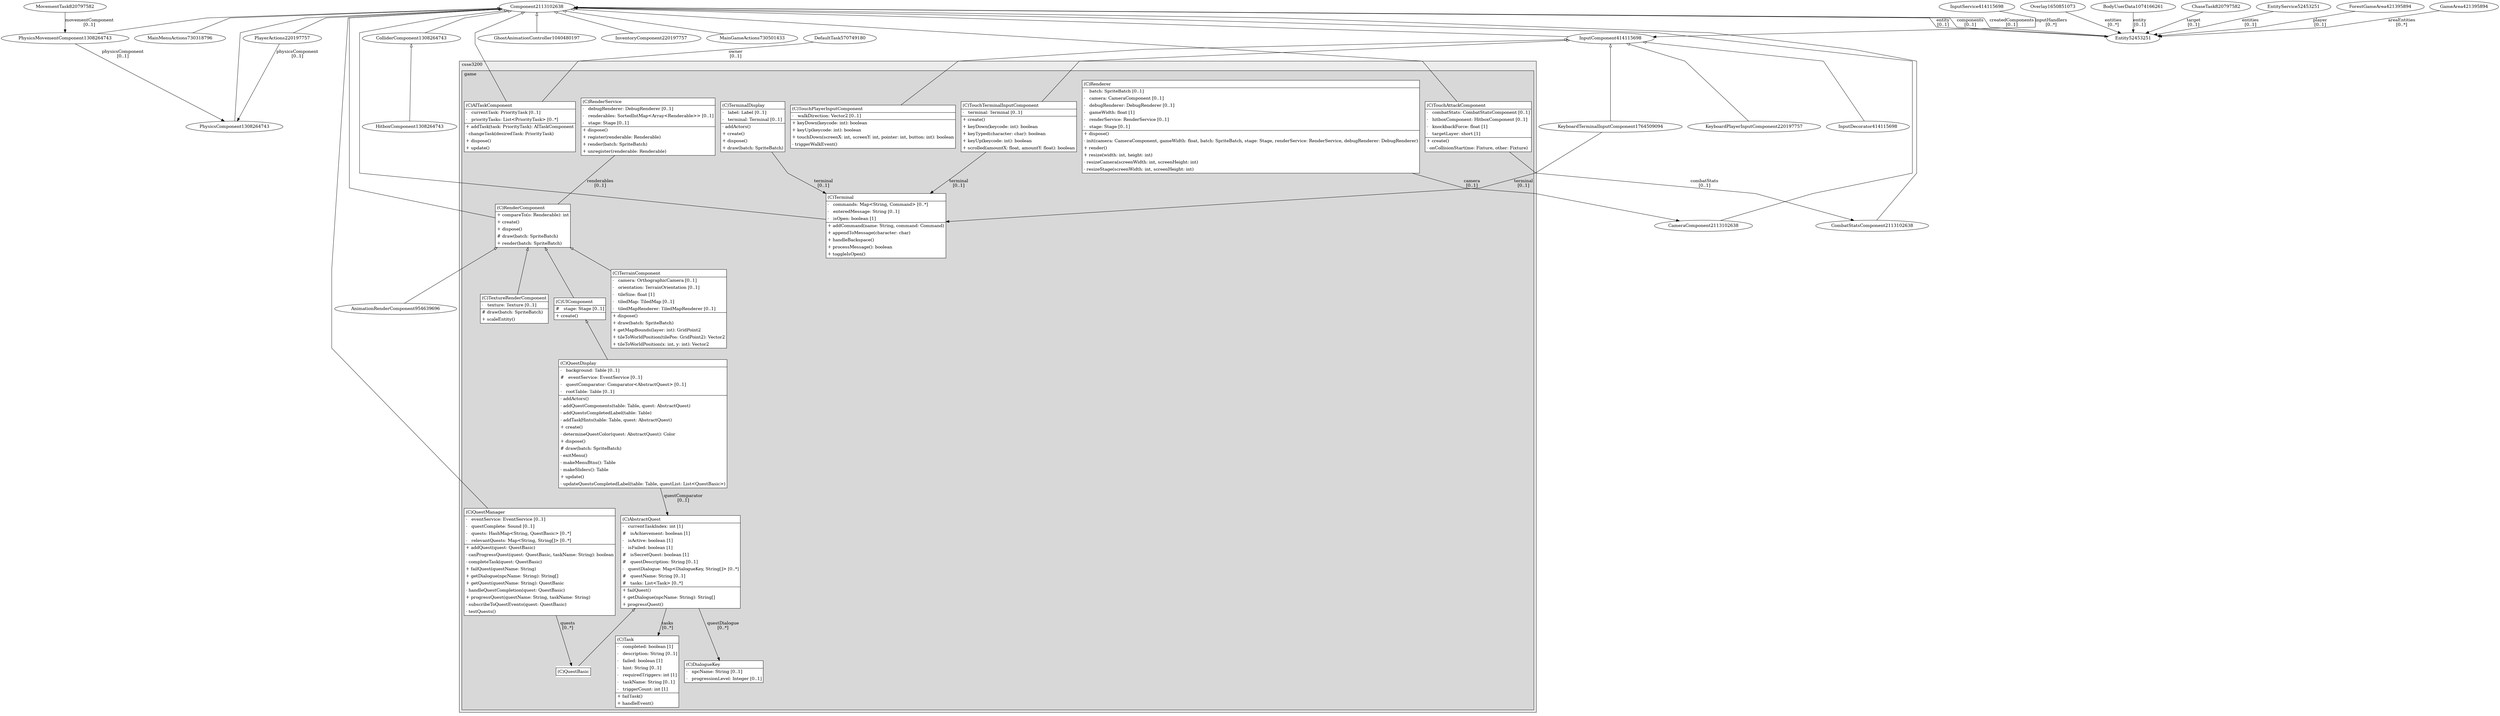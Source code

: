 @startuml

/' diagram meta data start
config=StructureConfiguration;
{
  "projectClassification": {
    "searchMode": "OpenProject", // OpenProject, AllProjects
    "includedProjects": "",
    "pathEndKeywords": "*.impl",
    "isClientPath": "",
    "isClientName": "",
    "isTestPath": "",
    "isTestName": "",
    "isMappingPath": "",
    "isMappingName": "",
    "isDataAccessPath": "",
    "isDataAccessName": "",
    "isDataStructurePath": "",
    "isDataStructureName": "",
    "isInterfaceStructuresPath": "",
    "isInterfaceStructuresName": "",
    "isEntryPointPath": "",
    "isEntryPointName": "",
    "treatFinalFieldsAsMandatory": false
  },
  "graphRestriction": {
    "classPackageExcludeFilter": "",
    "classPackageIncludeFilter": "",
    "classNameExcludeFilter": "",
    "classNameIncludeFilter": "",
    "methodNameExcludeFilter": "",
    "methodNameIncludeFilter": "",
    "removeByInheritance": "", // inheritance/annotation based filtering is done in a second step
    "removeByAnnotation": "",
    "removeByClassPackage": "", // cleanup the graph after inheritance/annotation based filtering is done
    "removeByClassName": "",
    "cutMappings": false,
    "cutEnum": true,
    "cutTests": true,
    "cutClient": true,
    "cutDataAccess": false,
    "cutInterfaceStructures": false,
    "cutDataStructures": false,
    "cutGetterAndSetter": true,
    "cutConstructors": true
  },
  "graphTraversal": {
    "forwardDepth": 6,
    "backwardDepth": 6,
    "classPackageExcludeFilter": "",
    "classPackageIncludeFilter": "",
    "classNameExcludeFilter": "",
    "classNameIncludeFilter": "",
    "methodNameExcludeFilter": "",
    "methodNameIncludeFilter": "",
    "hideMappings": false,
    "hideDataStructures": false,
    "hidePrivateMethods": true,
    "hideInterfaceCalls": true, // indirection: implementation -> interface (is hidden) -> implementation
    "onlyShowApplicationEntryPoints": false, // root node is included
    "useMethodCallsForStructureDiagram": "ForwardOnly" // ForwardOnly, BothDirections, No
  },
  "details": {
    "aggregation": "GroupByClass", // ByClass, GroupByClass, None
    "showClassGenericTypes": true,
    "showMethods": true,
    "showMethodParameterNames": true,
    "showMethodParameterTypes": true,
    "showMethodReturnType": true,
    "showPackageLevels": 2,
    "showDetailedClassStructure": true
  },
  "rootClass": "com.csse3200.game.components.quests.QuestBasic",
  "extensionCallbackMethod": "" // qualified.class.name#methodName - signature: public static String method(String)
}
diagram meta data end '/



digraph g {
    rankdir="TB"
    splines=polyline
    

'nodes 
subgraph cluster_1184530847 { 
   	label=csse3200
	labeljust=l
	fillcolor="#ececec"
	style=filled
   
   subgraph cluster_144169823 { 
   	label=game
	labeljust=l
	fillcolor="#d8d8d8"
	style=filled
   
   AITaskComponent570749180[
	label=<<TABLE BORDER="1" CELLBORDER="0" CELLPADDING="4" CELLSPACING="0">
<TR><TD ALIGN="LEFT" >(C)AITaskComponent</TD></TR>
<HR/>
<TR><TD ALIGN="LEFT" >-   currentTask: PriorityTask [0..1]</TD></TR>
<TR><TD ALIGN="LEFT" >-   priorityTasks: List&lt;PriorityTask&gt; [0..*]</TD></TR>
<HR/>
<TR><TD ALIGN="LEFT" >+ addTask(task: PriorityTask): AITaskComponent</TD></TR>
<TR><TD ALIGN="LEFT" >- changeTask(desiredTask: PriorityTask)</TD></TR>
<TR><TD ALIGN="LEFT" >+ dispose()</TD></TR>
<TR><TD ALIGN="LEFT" >+ update()</TD></TR>
</TABLE>>
	style=filled
	margin=0
	shape=plaintext
	fillcolor="#FFFFFF"
];

AbstractQuest257252461[
	label=<<TABLE BORDER="1" CELLBORDER="0" CELLPADDING="4" CELLSPACING="0">
<TR><TD ALIGN="LEFT" >(C)AbstractQuest</TD></TR>
<HR/>
<TR><TD ALIGN="LEFT" >-   currentTaskIndex: int [1]</TD></TR>
<TR><TD ALIGN="LEFT" >#   isAchievement: boolean [1]</TD></TR>
<TR><TD ALIGN="LEFT" >-   isActive: boolean [1]</TD></TR>
<TR><TD ALIGN="LEFT" >-   isFailed: boolean [1]</TD></TR>
<TR><TD ALIGN="LEFT" >#   isSecretQuest: boolean [1]</TD></TR>
<TR><TD ALIGN="LEFT" >#   questDescription: String [0..1]</TD></TR>
<TR><TD ALIGN="LEFT" >-   questDialogue: Map&lt;DialogueKey, String[]&gt; [0..*]</TD></TR>
<TR><TD ALIGN="LEFT" >#   questName: String [0..1]</TD></TR>
<TR><TD ALIGN="LEFT" >#   tasks: List&lt;Task&gt; [0..*]</TD></TR>
<HR/>
<TR><TD ALIGN="LEFT" >+ failQuest()</TD></TR>
<TR><TD ALIGN="LEFT" >+ getDialogue(npcName: String): String[]</TD></TR>
<TR><TD ALIGN="LEFT" >+ progressQuest()</TD></TR>
</TABLE>>
	style=filled
	margin=0
	shape=plaintext
	fillcolor="#FFFFFF"
];

DialogueKey257252461[
	label=<<TABLE BORDER="1" CELLBORDER="0" CELLPADDING="4" CELLSPACING="0">
<TR><TD ALIGN="LEFT" >(C)DialogueKey</TD></TR>
<HR/>
<TR><TD ALIGN="LEFT" >-   npcName: String [0..1]</TD></TR>
<TR><TD ALIGN="LEFT" >-   progressionLevel: Integer [0..1]</TD></TR>
</TABLE>>
	style=filled
	margin=0
	shape=plaintext
	fillcolor="#FFFFFF"
];

QuestBasic257252461[
	label=<<TABLE BORDER="1" CELLBORDER="0" CELLPADDING="4" CELLSPACING="0">
<TR><TD ALIGN="LEFT" >(C)QuestBasic</TD></TR>
</TABLE>>
	style=filled
	margin=0
	shape=plaintext
	fillcolor="#FFFFFF"
];

QuestDisplay1650851073[
	label=<<TABLE BORDER="1" CELLBORDER="0" CELLPADDING="4" CELLSPACING="0">
<TR><TD ALIGN="LEFT" >(C)QuestDisplay</TD></TR>
<HR/>
<TR><TD ALIGN="LEFT" >-   background: Table [0..1]</TD></TR>
<TR><TD ALIGN="LEFT" >#   eventService: EventService [0..1]</TD></TR>
<TR><TD ALIGN="LEFT" >-   questComparator: Comparator&lt;AbstractQuest&gt; [0..1]</TD></TR>
<TR><TD ALIGN="LEFT" >-   rootTable: Table [0..1]</TD></TR>
<HR/>
<TR><TD ALIGN="LEFT" >- addActors()</TD></TR>
<TR><TD ALIGN="LEFT" >- addQuestComponents(table: Table, quest: AbstractQuest)</TD></TR>
<TR><TD ALIGN="LEFT" >- addQuestsCompletedLabel(table: Table)</TD></TR>
<TR><TD ALIGN="LEFT" >- addTaskHints(table: Table, quest: AbstractQuest)</TD></TR>
<TR><TD ALIGN="LEFT" >+ create()</TD></TR>
<TR><TD ALIGN="LEFT" >- determineQuestColor(quest: AbstractQuest): Color</TD></TR>
<TR><TD ALIGN="LEFT" >+ dispose()</TD></TR>
<TR><TD ALIGN="LEFT" ># draw(batch: SpriteBatch)</TD></TR>
<TR><TD ALIGN="LEFT" >- exitMenu()</TD></TR>
<TR><TD ALIGN="LEFT" >- makeMenuBtns(): Table</TD></TR>
<TR><TD ALIGN="LEFT" >- makeSliders(): Table</TD></TR>
<TR><TD ALIGN="LEFT" >+ update()</TD></TR>
<TR><TD ALIGN="LEFT" >- updateQuestsCompletedLabel(table: Table, questList: List&lt;QuestBasic&gt;)</TD></TR>
</TABLE>>
	style=filled
	margin=0
	shape=plaintext
	fillcolor="#FFFFFF"
];

QuestManager257252461[
	label=<<TABLE BORDER="1" CELLBORDER="0" CELLPADDING="4" CELLSPACING="0">
<TR><TD ALIGN="LEFT" >(C)QuestManager</TD></TR>
<HR/>
<TR><TD ALIGN="LEFT" >-   eventService: EventService [0..1]</TD></TR>
<TR><TD ALIGN="LEFT" >-   questComplete: Sound [0..1]</TD></TR>
<TR><TD ALIGN="LEFT" >-   quests: HashMap&lt;String, QuestBasic&gt; [0..*]</TD></TR>
<TR><TD ALIGN="LEFT" >-   relevantQuests: Map&lt;String, String[]&gt; [0..*]</TD></TR>
<HR/>
<TR><TD ALIGN="LEFT" >+ addQuest(quest: QuestBasic)</TD></TR>
<TR><TD ALIGN="LEFT" >- canProgressQuest(quest: QuestBasic, taskName: String): boolean</TD></TR>
<TR><TD ALIGN="LEFT" >- completeTask(quest: QuestBasic)</TD></TR>
<TR><TD ALIGN="LEFT" >+ failQuest(questName: String)</TD></TR>
<TR><TD ALIGN="LEFT" >+ getDialogue(npcName: String): String[]</TD></TR>
<TR><TD ALIGN="LEFT" >+ getQuest(questName: String): QuestBasic</TD></TR>
<TR><TD ALIGN="LEFT" >- handleQuestCompletion(quest: QuestBasic)</TD></TR>
<TR><TD ALIGN="LEFT" >+ progressQuest(questName: String, taskName: String)</TD></TR>
<TR><TD ALIGN="LEFT" >- subscribeToQuestEvents(quest: QuestBasic)</TD></TR>
<TR><TD ALIGN="LEFT" >- testQuests()</TD></TR>
</TABLE>>
	style=filled
	margin=0
	shape=plaintext
	fillcolor="#FFFFFF"
];

RenderComponent954639696[
	label=<<TABLE BORDER="1" CELLBORDER="0" CELLPADDING="4" CELLSPACING="0">
<TR><TD ALIGN="LEFT" >(C)RenderComponent</TD></TR>
<HR/>
<TR><TD ALIGN="LEFT" >+ compareTo(o: Renderable): int</TD></TR>
<TR><TD ALIGN="LEFT" >+ create()</TD></TR>
<TR><TD ALIGN="LEFT" >+ dispose()</TD></TR>
<TR><TD ALIGN="LEFT" ># draw(batch: SpriteBatch)</TD></TR>
<TR><TD ALIGN="LEFT" >+ render(batch: SpriteBatch)</TD></TR>
</TABLE>>
	style=filled
	margin=0
	shape=plaintext
	fillcolor="#FFFFFF"
];

RenderService954639696[
	label=<<TABLE BORDER="1" CELLBORDER="0" CELLPADDING="4" CELLSPACING="0">
<TR><TD ALIGN="LEFT" >(C)RenderService</TD></TR>
<HR/>
<TR><TD ALIGN="LEFT" >-   debugRenderer: DebugRenderer [0..1]</TD></TR>
<TR><TD ALIGN="LEFT" >-   renderables: SortedIntMap&lt;Array&lt;Renderable&gt;&gt; [0..1]</TD></TR>
<TR><TD ALIGN="LEFT" >-   stage: Stage [0..1]</TD></TR>
<HR/>
<TR><TD ALIGN="LEFT" >+ dispose()</TD></TR>
<TR><TD ALIGN="LEFT" >+ register(renderable: Renderable)</TD></TR>
<TR><TD ALIGN="LEFT" >+ render(batch: SpriteBatch)</TD></TR>
<TR><TD ALIGN="LEFT" >+ unregister(renderable: Renderable)</TD></TR>
</TABLE>>
	style=filled
	margin=0
	shape=plaintext
	fillcolor="#FFFFFF"
];

Renderer954639696[
	label=<<TABLE BORDER="1" CELLBORDER="0" CELLPADDING="4" CELLSPACING="0">
<TR><TD ALIGN="LEFT" >(C)Renderer</TD></TR>
<HR/>
<TR><TD ALIGN="LEFT" >-   batch: SpriteBatch [0..1]</TD></TR>
<TR><TD ALIGN="LEFT" >-   camera: CameraComponent [0..1]</TD></TR>
<TR><TD ALIGN="LEFT" >-   debugRenderer: DebugRenderer [0..1]</TD></TR>
<TR><TD ALIGN="LEFT" >-   gameWidth: float [1]</TD></TR>
<TR><TD ALIGN="LEFT" >-   renderService: RenderService [0..1]</TD></TR>
<TR><TD ALIGN="LEFT" >-   stage: Stage [0..1]</TD></TR>
<HR/>
<TR><TD ALIGN="LEFT" >+ dispose()</TD></TR>
<TR><TD ALIGN="LEFT" >- init(camera: CameraComponent, gameWidth: float, batch: SpriteBatch, stage: Stage, renderService: RenderService, debugRenderer: DebugRenderer)</TD></TR>
<TR><TD ALIGN="LEFT" >+ render()</TD></TR>
<TR><TD ALIGN="LEFT" >+ resize(width: int, height: int)</TD></TR>
<TR><TD ALIGN="LEFT" >- resizeCamera(screenWidth: int, screenHeight: int)</TD></TR>
<TR><TD ALIGN="LEFT" >- resizeStage(screenWidth: int, screenHeight: int)</TD></TR>
</TABLE>>
	style=filled
	margin=0
	shape=plaintext
	fillcolor="#FFFFFF"
];

Task257252461[
	label=<<TABLE BORDER="1" CELLBORDER="0" CELLPADDING="4" CELLSPACING="0">
<TR><TD ALIGN="LEFT" >(C)Task</TD></TR>
<HR/>
<TR><TD ALIGN="LEFT" >-   completed: boolean [1]</TD></TR>
<TR><TD ALIGN="LEFT" >-   description: String [0..1]</TD></TR>
<TR><TD ALIGN="LEFT" >-   failed: boolean [1]</TD></TR>
<TR><TD ALIGN="LEFT" >-   hint: String [0..1]</TD></TR>
<TR><TD ALIGN="LEFT" >-   requiredTriggers: int [1]</TD></TR>
<TR><TD ALIGN="LEFT" >-   taskName: String [0..1]</TD></TR>
<TR><TD ALIGN="LEFT" >-   triggerCount: int [1]</TD></TR>
<HR/>
<TR><TD ALIGN="LEFT" >+ failTask()</TD></TR>
<TR><TD ALIGN="LEFT" >+ handleEvent()</TD></TR>
</TABLE>>
	style=filled
	margin=0
	shape=plaintext
	fillcolor="#FFFFFF"
];

Terminal1764509094[
	label=<<TABLE BORDER="1" CELLBORDER="0" CELLPADDING="4" CELLSPACING="0">
<TR><TD ALIGN="LEFT" >(C)Terminal</TD></TR>
<HR/>
<TR><TD ALIGN="LEFT" >-   commands: Map&lt;String, Command&gt; [0..*]</TD></TR>
<TR><TD ALIGN="LEFT" >-   enteredMessage: String [0..1]</TD></TR>
<TR><TD ALIGN="LEFT" >-   isOpen: boolean [1]</TD></TR>
<HR/>
<TR><TD ALIGN="LEFT" >+ addCommand(name: String, command: Command)</TD></TR>
<TR><TD ALIGN="LEFT" >+ appendToMessage(character: char)</TD></TR>
<TR><TD ALIGN="LEFT" >+ handleBackspace()</TD></TR>
<TR><TD ALIGN="LEFT" >+ processMessage(): boolean</TD></TR>
<TR><TD ALIGN="LEFT" >+ toggleIsOpen()</TD></TR>
</TABLE>>
	style=filled
	margin=0
	shape=plaintext
	fillcolor="#FFFFFF"
];

TerminalDisplay1764509094[
	label=<<TABLE BORDER="1" CELLBORDER="0" CELLPADDING="4" CELLSPACING="0">
<TR><TD ALIGN="LEFT" >(C)TerminalDisplay</TD></TR>
<HR/>
<TR><TD ALIGN="LEFT" >-   label: Label [0..1]</TD></TR>
<TR><TD ALIGN="LEFT" >-   terminal: Terminal [0..1]</TD></TR>
<HR/>
<TR><TD ALIGN="LEFT" >- addActors()</TD></TR>
<TR><TD ALIGN="LEFT" >+ create()</TD></TR>
<TR><TD ALIGN="LEFT" >+ dispose()</TD></TR>
<TR><TD ALIGN="LEFT" >+ draw(batch: SpriteBatch)</TD></TR>
</TABLE>>
	style=filled
	margin=0
	shape=plaintext
	fillcolor="#FFFFFF"
];

TerrainComponent1624884335[
	label=<<TABLE BORDER="1" CELLBORDER="0" CELLPADDING="4" CELLSPACING="0">
<TR><TD ALIGN="LEFT" >(C)TerrainComponent</TD></TR>
<HR/>
<TR><TD ALIGN="LEFT" >-   camera: OrthographicCamera [0..1]</TD></TR>
<TR><TD ALIGN="LEFT" >-   orientation: TerrainOrientation [0..1]</TD></TR>
<TR><TD ALIGN="LEFT" >-   tileSize: float [1]</TD></TR>
<TR><TD ALIGN="LEFT" >-   tiledMap: TiledMap [0..1]</TD></TR>
<TR><TD ALIGN="LEFT" >-   tiledMapRenderer: TiledMapRenderer [0..1]</TD></TR>
<HR/>
<TR><TD ALIGN="LEFT" >+ dispose()</TD></TR>
<TR><TD ALIGN="LEFT" >+ draw(batch: SpriteBatch)</TD></TR>
<TR><TD ALIGN="LEFT" >+ getMapBounds(layer: int): GridPoint2</TD></TR>
<TR><TD ALIGN="LEFT" >+ tileToWorldPosition(tilePos: GridPoint2): Vector2</TD></TR>
<TR><TD ALIGN="LEFT" >+ tileToWorldPosition(x: int, y: int): Vector2</TD></TR>
</TABLE>>
	style=filled
	margin=0
	shape=plaintext
	fillcolor="#FFFFFF"
];

TextureRenderComponent954639696[
	label=<<TABLE BORDER="1" CELLBORDER="0" CELLPADDING="4" CELLSPACING="0">
<TR><TD ALIGN="LEFT" >(C)TextureRenderComponent</TD></TR>
<HR/>
<TR><TD ALIGN="LEFT" >-   texture: Texture [0..1]</TD></TR>
<HR/>
<TR><TD ALIGN="LEFT" ># draw(batch: SpriteBatch)</TD></TR>
<TR><TD ALIGN="LEFT" >+ scaleEntity()</TD></TR>
</TABLE>>
	style=filled
	margin=0
	shape=plaintext
	fillcolor="#FFFFFF"
];

TouchAttackComponent2113102638[
	label=<<TABLE BORDER="1" CELLBORDER="0" CELLPADDING="4" CELLSPACING="0">
<TR><TD ALIGN="LEFT" >(C)TouchAttackComponent</TD></TR>
<HR/>
<TR><TD ALIGN="LEFT" >-   combatStats: CombatStatsComponent [0..1]</TD></TR>
<TR><TD ALIGN="LEFT" >-   hitboxComponent: HitboxComponent [0..1]</TD></TR>
<TR><TD ALIGN="LEFT" >-   knockbackForce: float [1]</TD></TR>
<TR><TD ALIGN="LEFT" >-   targetLayer: short [1]</TD></TR>
<HR/>
<TR><TD ALIGN="LEFT" >+ create()</TD></TR>
<TR><TD ALIGN="LEFT" >- onCollisionStart(me: Fixture, other: Fixture)</TD></TR>
</TABLE>>
	style=filled
	margin=0
	shape=plaintext
	fillcolor="#FFFFFF"
];

TouchPlayerInputComponent220197757[
	label=<<TABLE BORDER="1" CELLBORDER="0" CELLPADDING="4" CELLSPACING="0">
<TR><TD ALIGN="LEFT" >(C)TouchPlayerInputComponent</TD></TR>
<HR/>
<TR><TD ALIGN="LEFT" >-   walkDirection: Vector2 [0..1]</TD></TR>
<HR/>
<TR><TD ALIGN="LEFT" >+ keyDown(keycode: int): boolean</TD></TR>
<TR><TD ALIGN="LEFT" >+ keyUp(keycode: int): boolean</TD></TR>
<TR><TD ALIGN="LEFT" >+ touchDown(screenX: int, screenY: int, pointer: int, button: int): boolean</TD></TR>
<TR><TD ALIGN="LEFT" >- triggerWalkEvent()</TD></TR>
</TABLE>>
	style=filled
	margin=0
	shape=plaintext
	fillcolor="#FFFFFF"
];

TouchTerminalInputComponent1764509094[
	label=<<TABLE BORDER="1" CELLBORDER="0" CELLPADDING="4" CELLSPACING="0">
<TR><TD ALIGN="LEFT" >(C)TouchTerminalInputComponent</TD></TR>
<HR/>
<TR><TD ALIGN="LEFT" >-   terminal: Terminal [0..1]</TD></TR>
<HR/>
<TR><TD ALIGN="LEFT" >+ create()</TD></TR>
<TR><TD ALIGN="LEFT" >+ keyDown(keycode: int): boolean</TD></TR>
<TR><TD ALIGN="LEFT" >+ keyTyped(character: char): boolean</TD></TR>
<TR><TD ALIGN="LEFT" >+ keyUp(keycode: int): boolean</TD></TR>
<TR><TD ALIGN="LEFT" >+ scrolled(amountX: float, amountY: float): boolean</TD></TR>
</TABLE>>
	style=filled
	margin=0
	shape=plaintext
	fillcolor="#FFFFFF"
];

UIComponent254041008[
	label=<<TABLE BORDER="1" CELLBORDER="0" CELLPADDING="4" CELLSPACING="0">
<TR><TD ALIGN="LEFT" >(C)UIComponent</TD></TR>
<HR/>
<TR><TD ALIGN="LEFT" >#   stage: Stage [0..1]</TD></TR>
<HR/>
<TR><TD ALIGN="LEFT" >+ create()</TD></TR>
</TABLE>>
	style=filled
	margin=0
	shape=plaintext
	fillcolor="#FFFFFF"
];
} 
} 

'edges    
AbstractQuest257252461 -> DialogueKey257252461[label="questDialogue
[0..*]"];
AbstractQuest257252461 -> QuestBasic257252461[arrowhead=none, arrowtail=empty, dir=both];
AbstractQuest257252461 -> Task257252461[label="tasks
[0..*]"];
BodyUserData1074166261 -> Entity52453251[label="entity
[0..1]"];
ChaseTask820797582 -> Entity52453251[label="target
[0..1]"];
ColliderComponent1308264743 -> HitboxComponent1308264743[arrowhead=none, arrowtail=empty, dir=both];
Component2113102638 -> AITaskComponent570749180[arrowhead=none, arrowtail=empty, dir=both];
Component2113102638 -> CameraComponent2113102638[arrowhead=none, arrowtail=empty, dir=both];
Component2113102638 -> ColliderComponent1308264743[arrowhead=none, arrowtail=empty, dir=both];
Component2113102638 -> CombatStatsComponent2113102638[arrowhead=none, arrowtail=empty, dir=both];
Component2113102638 -> Entity52453251[label="entity
[0..1]"];
Component2113102638 -> GhostAnimationController1040480197[arrowhead=none, arrowtail=empty, dir=both];
Component2113102638 -> InputComponent414115698[arrowhead=none, arrowtail=empty, dir=both];
Component2113102638 -> InventoryComponent220197757[arrowhead=none, arrowtail=empty, dir=both];
Component2113102638 -> MainGameActions730501433[arrowhead=none, arrowtail=empty, dir=both];
Component2113102638 -> MainMenuActions730318796[arrowhead=none, arrowtail=empty, dir=both];
Component2113102638 -> PhysicsComponent1308264743[arrowhead=none, arrowtail=empty, dir=both];
Component2113102638 -> PhysicsMovementComponent1308264743[arrowhead=none, arrowtail=empty, dir=both];
Component2113102638 -> PlayerActions220197757[arrowhead=none, arrowtail=empty, dir=both];
Component2113102638 -> QuestManager257252461[arrowhead=none, arrowtail=empty, dir=both];
Component2113102638 -> RenderComponent954639696[arrowhead=none, arrowtail=empty, dir=both];
Component2113102638 -> Terminal1764509094[arrowhead=none, arrowtail=empty, dir=both];
Component2113102638 -> TouchAttackComponent2113102638[arrowhead=none, arrowtail=empty, dir=both];
DefaultTask570749180 -> AITaskComponent570749180[label="owner
[0..1]", arrowhead=none];
Entity52453251 -> Component2113102638[label="components
[0..1]"];
Entity52453251 -> Component2113102638[label="createdComponents
[0..1]"];
EntityService52453251 -> Entity52453251[label="entities
[0..1]"];
ForestGameArea421395894 -> Entity52453251[label="player
[0..1]"];
GameArea421395894 -> Entity52453251[label="areaEntities
[0..*]"];
InputComponent414115698 -> InputDecorator414115698[arrowhead=none, arrowtail=empty, dir=both];
InputComponent414115698 -> KeyboardPlayerInputComponent220197757[arrowhead=none, arrowtail=empty, dir=both];
InputComponent414115698 -> KeyboardTerminalInputComponent1764509094[arrowhead=none, arrowtail=empty, dir=both];
InputComponent414115698 -> TouchPlayerInputComponent220197757[arrowhead=none, arrowtail=empty, dir=both];
InputComponent414115698 -> TouchTerminalInputComponent1764509094[arrowhead=none, arrowtail=empty, dir=both];
InputService414115698 -> InputComponent414115698[label="inputHandlers
[0..*]"];
KeyboardTerminalInputComponent1764509094 -> Terminal1764509094[label="terminal
[0..1]"];
MovementTask820797582 -> PhysicsMovementComponent1308264743[label="movementComponent
[0..1]"];
Overlay1650851073 -> Entity52453251[label="entities
[0..*]"];
PhysicsMovementComponent1308264743 -> PhysicsComponent1308264743[label="physicsComponent
[0..1]"];
PlayerActions220197757 -> PhysicsComponent1308264743[label="physicsComponent
[0..1]"];
QuestDisplay1650851073 -> AbstractQuest257252461[label="questComparator
[0..1]"];
QuestManager257252461 -> QuestBasic257252461[label="quests
[0..*]"];
RenderComponent954639696 -> AnimationRenderComponent954639696[arrowhead=none, arrowtail=empty, dir=both];
RenderComponent954639696 -> TerrainComponent1624884335[arrowhead=none, arrowtail=empty, dir=both];
RenderComponent954639696 -> TextureRenderComponent954639696[arrowhead=none, arrowtail=empty, dir=both];
RenderComponent954639696 -> UIComponent254041008[arrowhead=none, arrowtail=empty, dir=both];
RenderService954639696 -> RenderComponent954639696[label="renderables
[0..1]", arrowhead=none];
Renderer954639696 -> CameraComponent2113102638[label="camera
[0..1]"];
TerminalDisplay1764509094 -> Terminal1764509094[label="terminal
[0..1]"];
TouchAttackComponent2113102638 -> CombatStatsComponent2113102638[label="combatStats
[0..1]"];
TouchTerminalInputComponent1764509094 -> Terminal1764509094[label="terminal
[0..1]"];
UIComponent254041008 -> QuestDisplay1650851073[arrowhead=none, arrowtail=empty, dir=both];
    
}
@enduml